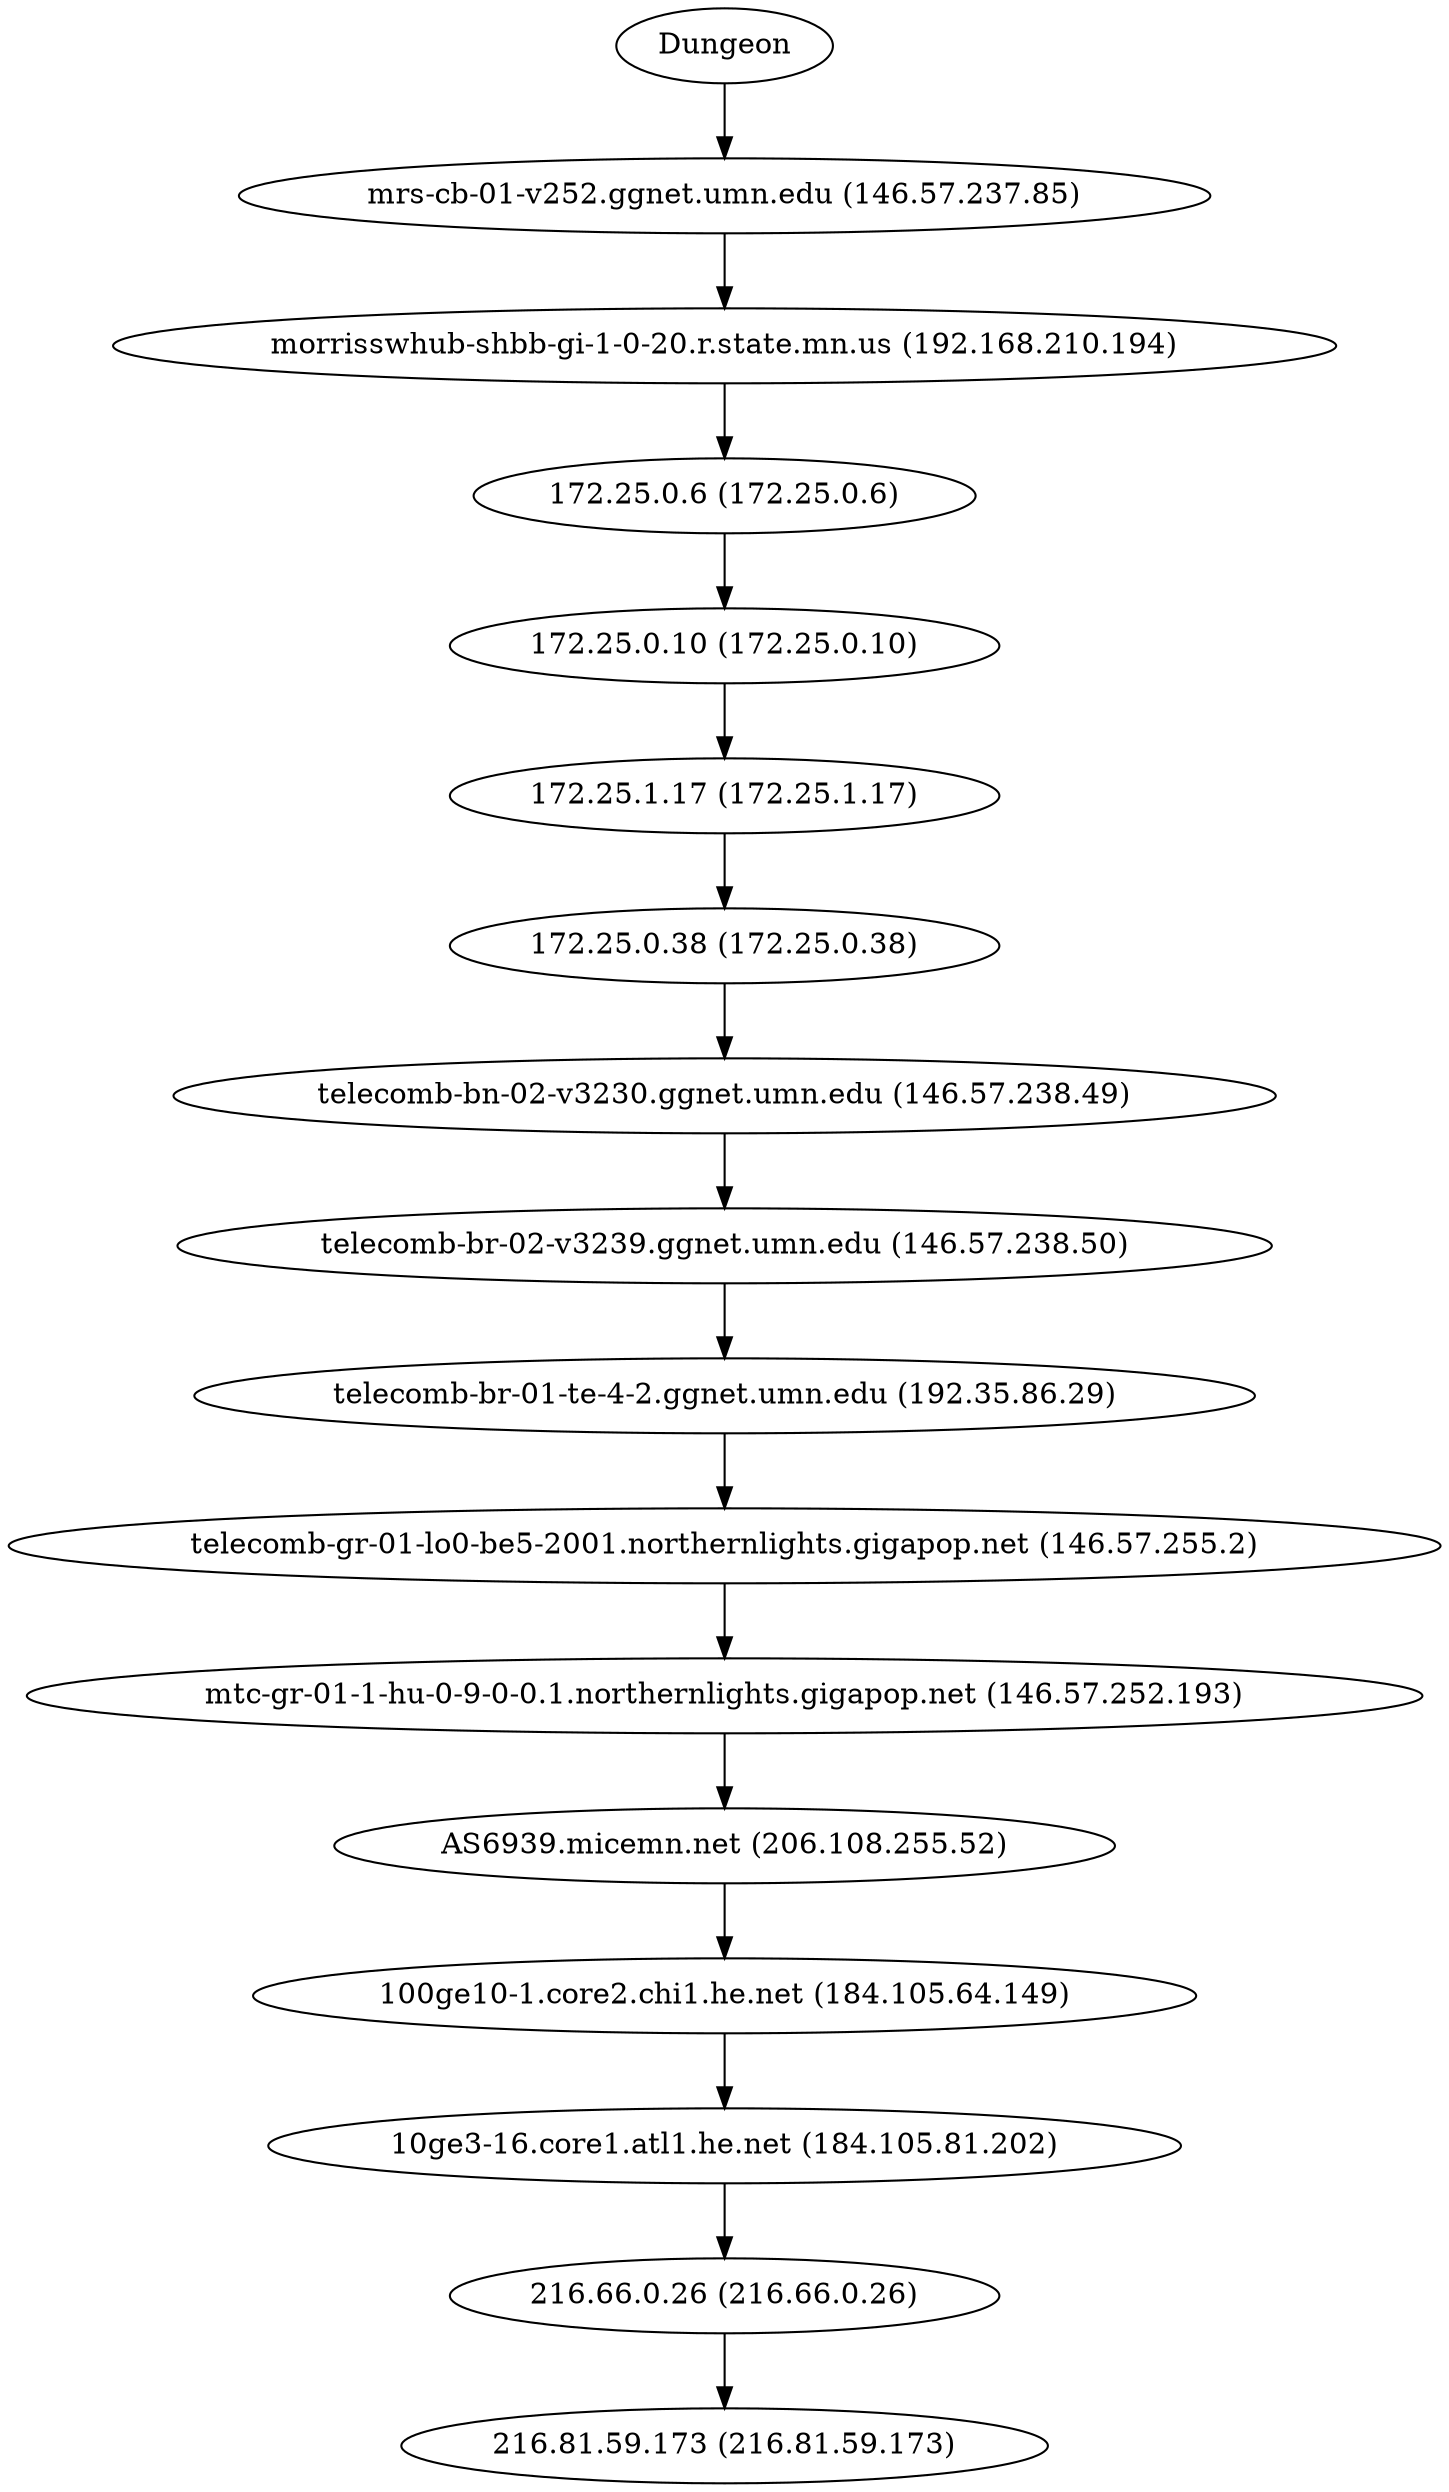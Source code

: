 digraph network {

// traceroute to 216.81.59.173 (216.81.59.173), 60 hops max, 60 byte packets
"Dungeon" -> "mrs-cb-01-v252.ggnet.umn.edu (146.57.237.85)";
"mrs-cb-01-v252.ggnet.umn.edu (146.57.237.85)" -> "morrisswhub-shbb-gi-1-0-20.r.state.mn.us (192.168.210.194)";
"morrisswhub-shbb-gi-1-0-20.r.state.mn.us (192.168.210.194)" -> "172.25.0.6 (172.25.0.6)";
"172.25.0.6 (172.25.0.6)" -> "172.25.0.10 (172.25.0.10)";
"172.25.0.10 (172.25.0.10)" -> "172.25.1.17 (172.25.1.17)";
"172.25.1.17 (172.25.1.17)" -> "172.25.0.38 (172.25.0.38)";
"172.25.0.38 (172.25.0.38)" -> "telecomb-bn-02-v3230.ggnet.umn.edu (146.57.238.49)";
"telecomb-bn-02-v3230.ggnet.umn.edu (146.57.238.49)" -> "telecomb-br-02-v3239.ggnet.umn.edu (146.57.238.50)";
"telecomb-br-02-v3239.ggnet.umn.edu (146.57.238.50)" -> "telecomb-br-01-te-4-2.ggnet.umn.edu (192.35.86.29)";
"telecomb-br-01-te-4-2.ggnet.umn.edu (192.35.86.29)" -> "telecomb-gr-01-lo0-be5-2001.northernlights.gigapop.net (146.57.255.2)";
"telecomb-gr-01-lo0-be5-2001.northernlights.gigapop.net (146.57.255.2)" -> "mtc-gr-01-1-hu-0-9-0-0.1.northernlights.gigapop.net (146.57.252.193)";
"mtc-gr-01-1-hu-0-9-0-0.1.northernlights.gigapop.net (146.57.252.193)" -> "AS6939.micemn.net (206.108.255.52)";
"AS6939.micemn.net (206.108.255.52)" -> "100ge10-1.core2.chi1.he.net (184.105.64.149)";
"100ge10-1.core2.chi1.he.net (184.105.64.149)" -> "10ge3-16.core1.atl1.he.net (184.105.81.202)";
"10ge3-16.core1.atl1.he.net (184.105.81.202)" -> "216.66.0.26 (216.66.0.26)";
"216.66.0.26 (216.66.0.26)" -> "216.81.59.173 (216.81.59.173)";
}
